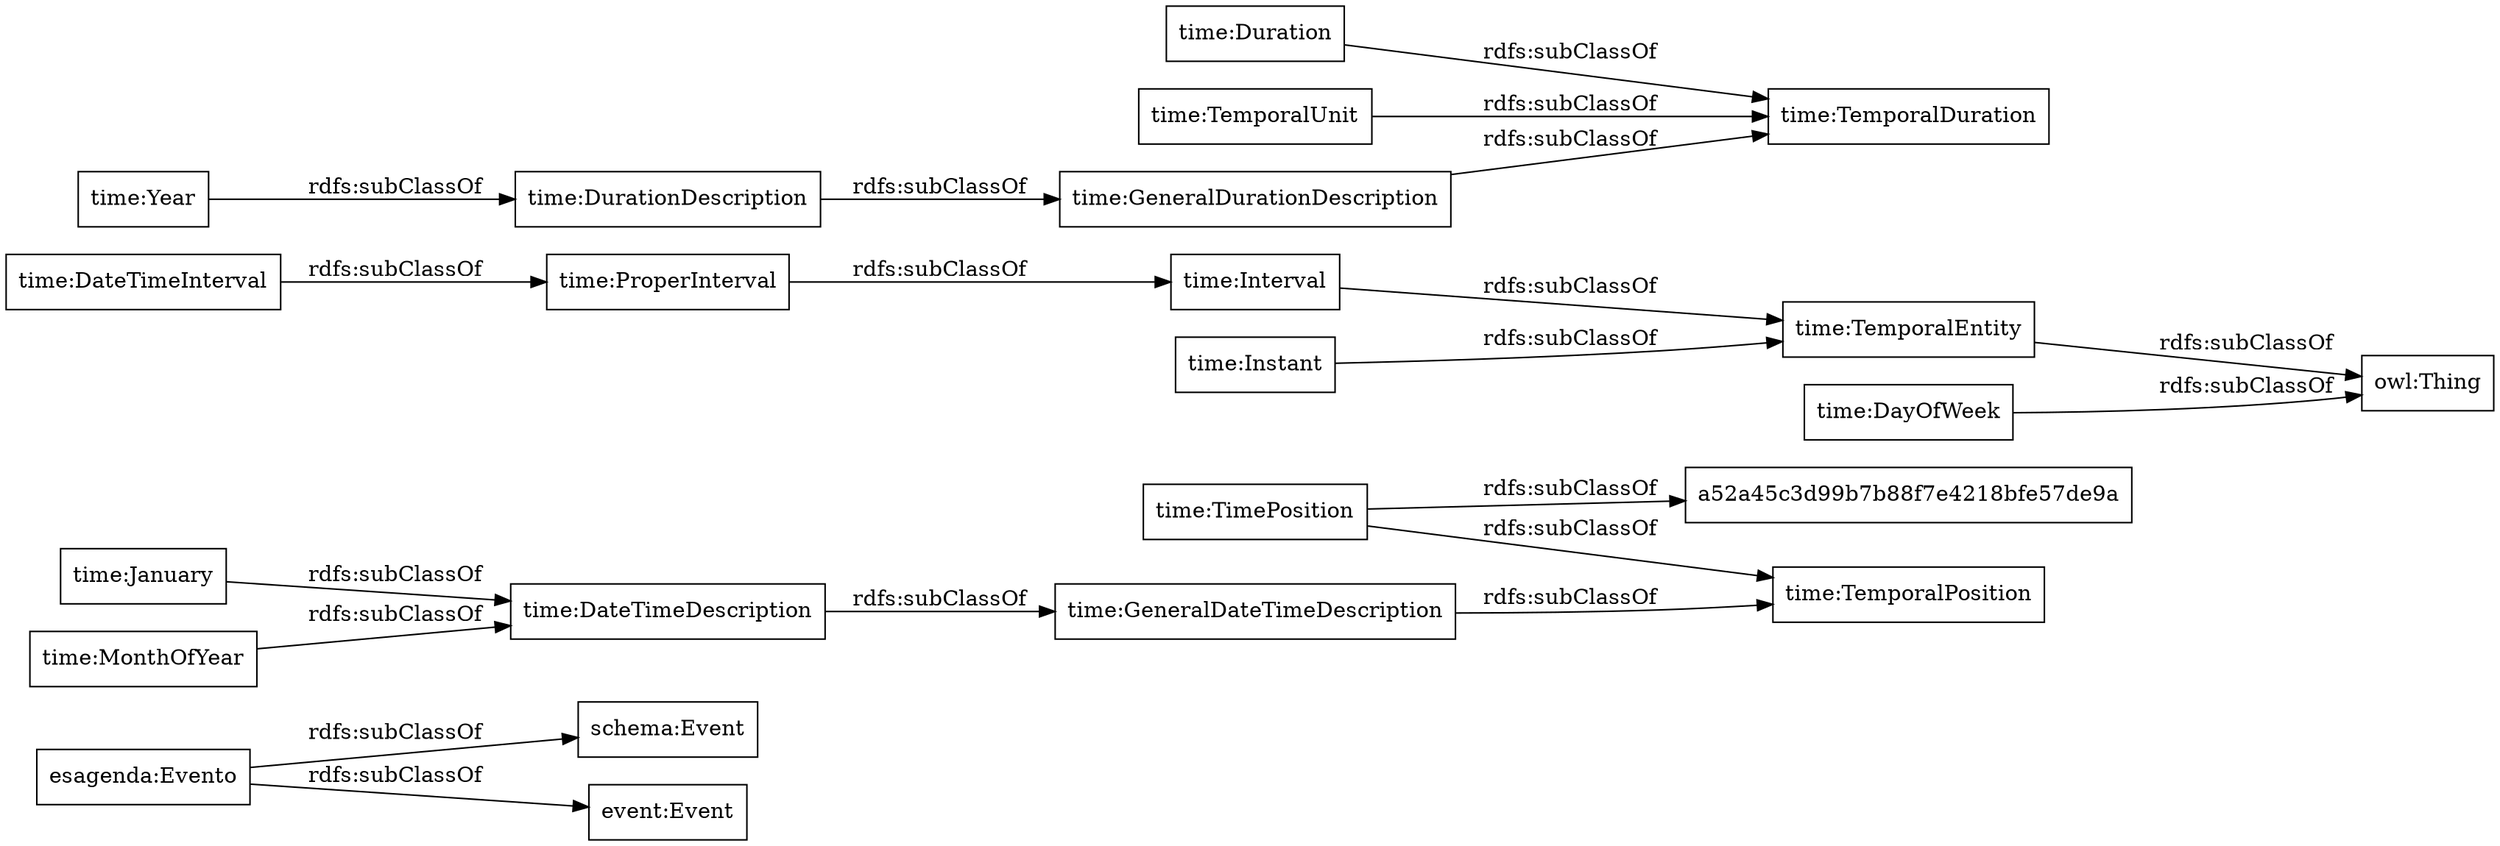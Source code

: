digraph ar2dtool_diagram { 
rankdir=LR;
size="1000"
node [shape = rectangle, color="black"]; "esagenda:Evento" "schema:Event" "event:Event" "time:GeneralDateTimeDescription" "time:DateTimeInterval" "time:DurationDescription" "time:TemporalDuration" "time:Duration" "time:GeneralDurationDescription" "time:January" "time:ProperInterval" "time:TimePosition" "time:TemporalPosition" "time:Interval" "time:TemporalEntity" "a52a45c3d99b7b88f7e4218bfe57de9a" "time:Year" "time:MonthOfYear" "time:DateTimeDescription" "time:TemporalUnit" "time:Instant" "time:DayOfWeek" ; /*classes style*/
	"time:TemporalEntity" -> "owl:Thing" [ label = "rdfs:subClassOf" ];
	"time:DateTimeInterval" -> "time:ProperInterval" [ label = "rdfs:subClassOf" ];
	"time:DayOfWeek" -> "owl:Thing" [ label = "rdfs:subClassOf" ];
	"time:TemporalUnit" -> "time:TemporalDuration" [ label = "rdfs:subClassOf" ];
	"time:Year" -> "time:DurationDescription" [ label = "rdfs:subClassOf" ];
	"time:Interval" -> "time:TemporalEntity" [ label = "rdfs:subClassOf" ];
	"time:MonthOfYear" -> "time:DateTimeDescription" [ label = "rdfs:subClassOf" ];
	"time:GeneralDurationDescription" -> "time:TemporalDuration" [ label = "rdfs:subClassOf" ];
	"time:GeneralDateTimeDescription" -> "time:TemporalPosition" [ label = "rdfs:subClassOf" ];
	"time:DateTimeDescription" -> "time:GeneralDateTimeDescription" [ label = "rdfs:subClassOf" ];
	"time:DurationDescription" -> "time:GeneralDurationDescription" [ label = "rdfs:subClassOf" ];
	"time:TimePosition" -> "a52a45c3d99b7b88f7e4218bfe57de9a" [ label = "rdfs:subClassOf" ];
	"time:TimePosition" -> "time:TemporalPosition" [ label = "rdfs:subClassOf" ];
	"time:January" -> "time:DateTimeDescription" [ label = "rdfs:subClassOf" ];
	"time:ProperInterval" -> "time:Interval" [ label = "rdfs:subClassOf" ];
	"time:Instant" -> "time:TemporalEntity" [ label = "rdfs:subClassOf" ];
	"esagenda:Evento" -> "schema:Event" [ label = "rdfs:subClassOf" ];
	"esagenda:Evento" -> "event:Event" [ label = "rdfs:subClassOf" ];
	"time:Duration" -> "time:TemporalDuration" [ label = "rdfs:subClassOf" ];

}
